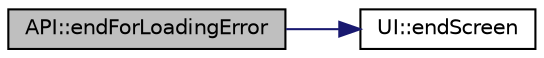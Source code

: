 digraph "API::endForLoadingError"
{
 // LATEX_PDF_SIZE
  edge [fontname="Helvetica",fontsize="10",labelfontname="Helvetica",labelfontsize="10"];
  node [fontname="Helvetica",fontsize="10",shape=record];
  rankdir="LR";
  Node1 [label="API::endForLoadingError",height=0.2,width=0.4,color="black", fillcolor="grey75", style="filled", fontcolor="black",tooltip=" "];
  Node1 -> Node2 [color="midnightblue",fontsize="10",style="solid",fontname="Helvetica"];
  Node2 [label="UI::endScreen",height=0.2,width=0.4,color="black", fillcolor="white", style="filled",URL="$classUI.html#a762bd309e06c1d3bf0a51f045476ef2f",tooltip=" "];
}
